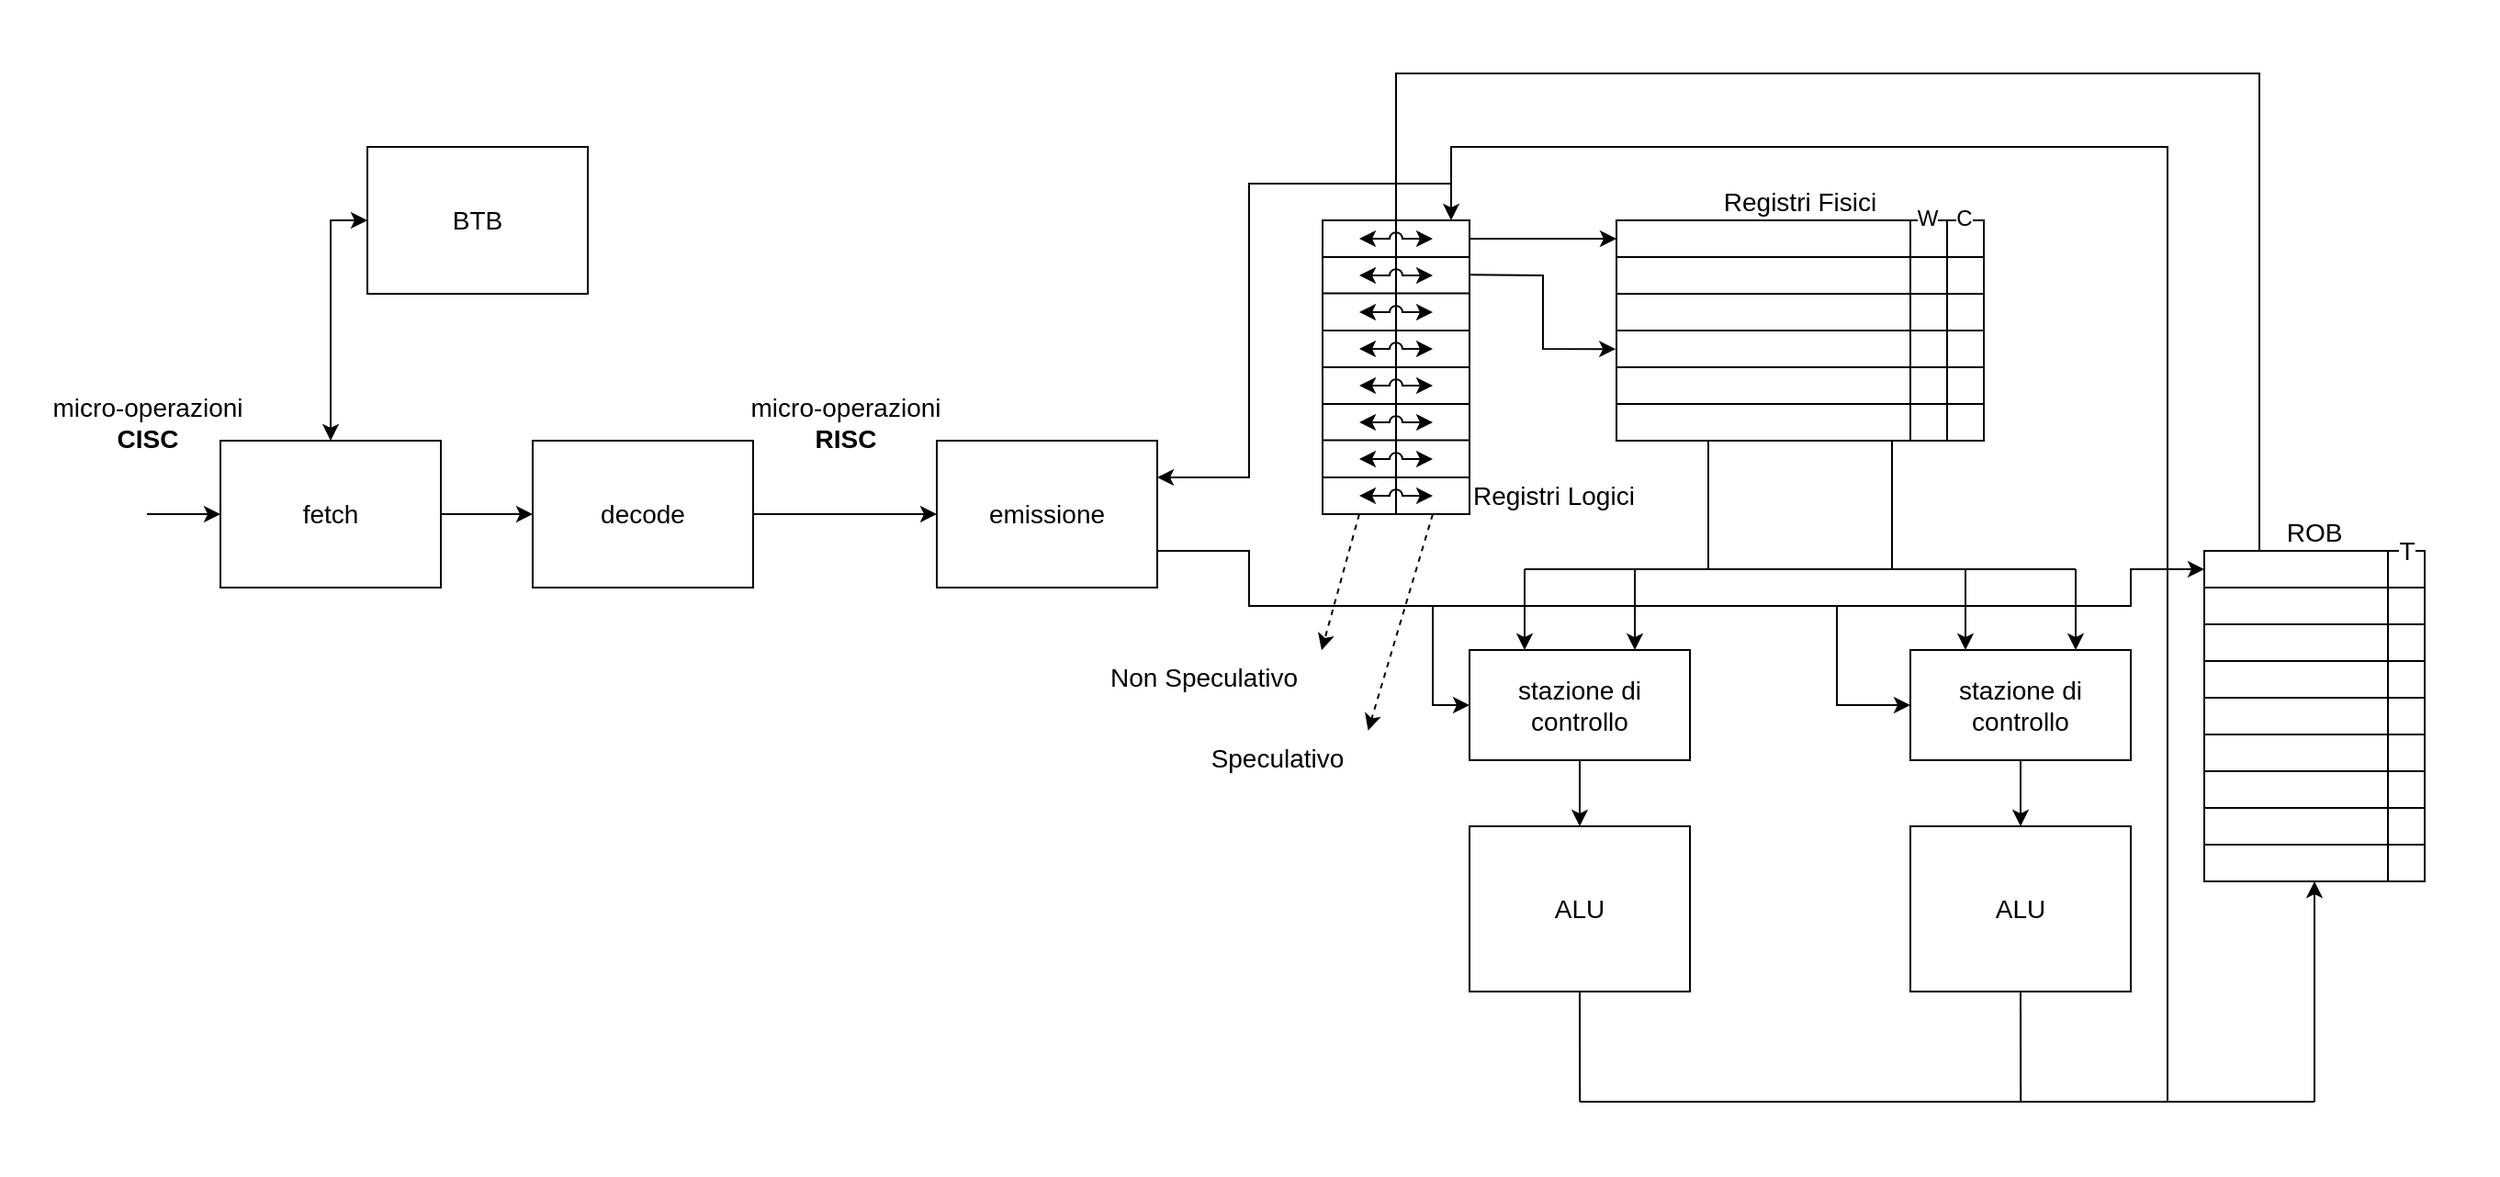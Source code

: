 <mxfile>
  <diagram id="ofdS2_Cm_0ikkypsyhua" name="Pagina-1">
    <mxGraphModel dx="928" dy="539" grid="1" gridSize="10" guides="1" tooltips="1" connect="1" arrows="1" fold="1" page="1" pageScale="1" pageWidth="1169" pageHeight="827" math="1" shadow="0" adaptiveColors="auto">
      <root>
        <mxCell id="0" />
        <mxCell id="1" parent="0" />
        <mxCell id="2" value="" style="whiteSpace=wrap;html=1;strokeColor=none;" vertex="1" parent="1">
          <mxGeometry y="80" width="1360" height="640" as="geometry" />
        </mxCell>
        <mxCell id="3" value="Registri Logici" style="group;labelPosition=right;verticalLabelPosition=middle;align=left;verticalAlign=bottom;fontSize=14;" vertex="1" connectable="0" parent="1">
          <mxGeometry x="720" y="200" width="80" height="160" as="geometry" />
        </mxCell>
        <mxCell id="4" value="" style="group;fontSize=14;" vertex="1" connectable="0" parent="3">
          <mxGeometry width="80" height="80" as="geometry" />
        </mxCell>
        <mxCell id="5" value="" style="whiteSpace=wrap;html=1;fontSize=14;" vertex="1" parent="4">
          <mxGeometry width="80" height="80" as="geometry" />
        </mxCell>
        <mxCell id="6" style="edgeStyle=none;html=1;exitX=0.5;exitY=0;exitDx=0;exitDy=0;entryX=0.5;entryY=1;entryDx=0;entryDy=0;endArrow=none;endFill=0;fontSize=14;" edge="1" parent="4" source="5" target="5">
          <mxGeometry relative="1" as="geometry" />
        </mxCell>
        <mxCell id="7" value="" style="edgeStyle=none;orthogonalLoop=1;jettySize=auto;html=1;endArrow=none;endFill=0;fontSize=14;" edge="1" parent="4">
          <mxGeometry width="80" relative="1" as="geometry">
            <mxPoint y="20" as="sourcePoint" />
            <mxPoint x="80" y="20" as="targetPoint" />
            <Array as="points" />
          </mxGeometry>
        </mxCell>
        <mxCell id="8" value="" style="edgeStyle=none;orthogonalLoop=1;jettySize=auto;html=1;endArrow=none;endFill=0;fontSize=14;" edge="1" parent="4">
          <mxGeometry width="80" relative="1" as="geometry">
            <mxPoint y="39.75" as="sourcePoint" />
            <mxPoint x="80" y="39.75" as="targetPoint" />
            <Array as="points" />
          </mxGeometry>
        </mxCell>
        <mxCell id="9" value="" style="edgeStyle=none;orthogonalLoop=1;jettySize=auto;html=1;endArrow=none;endFill=0;fontSize=14;" edge="1" parent="4">
          <mxGeometry width="80" relative="1" as="geometry">
            <mxPoint y="60" as="sourcePoint" />
            <mxPoint x="80" y="60" as="targetPoint" />
            <Array as="points" />
          </mxGeometry>
        </mxCell>
        <mxCell id="10" value="" style="group;fontSize=14;labelPosition=left;verticalLabelPosition=middle;align=right;verticalAlign=middle;" vertex="1" connectable="0" parent="3">
          <mxGeometry y="80" width="80" height="80" as="geometry" />
        </mxCell>
        <mxCell id="11" value="" style="whiteSpace=wrap;html=1;labelPosition=left;verticalLabelPosition=bottom;align=right;verticalAlign=top;fontSize=14;" vertex="1" parent="10">
          <mxGeometry width="80" height="80" as="geometry" />
        </mxCell>
        <mxCell id="12" style="edgeStyle=none;html=1;exitX=0.5;exitY=0;exitDx=0;exitDy=0;entryX=0.5;entryY=1;entryDx=0;entryDy=0;endArrow=none;endFill=0;fontSize=14;" edge="1" parent="10" source="11" target="11">
          <mxGeometry relative="1" as="geometry" />
        </mxCell>
        <mxCell id="13" value="" style="group;fontSize=14;" vertex="1" connectable="0" parent="10">
          <mxGeometry x="20" y="-70" width="40" height="140" as="geometry" />
        </mxCell>
        <mxCell id="14" value="" style="group;fontSize=14;" vertex="1" connectable="0" parent="13">
          <mxGeometry y="80" width="40" height="60" as="geometry" />
        </mxCell>
        <mxCell id="15" value="" style="edgeStyle=none;orthogonalLoop=1;jettySize=auto;html=1;jumpStyle=arc;jumpSize=7;startArrow=classic;startFill=1;endArrow=classic;endFill=1;fontSize=14;" edge="1" parent="14">
          <mxGeometry width="80" relative="1" as="geometry">
            <mxPoint x="40" as="sourcePoint" />
            <mxPoint as="targetPoint" />
            <Array as="points" />
          </mxGeometry>
        </mxCell>
        <mxCell id="16" value="" style="edgeStyle=none;orthogonalLoop=1;jettySize=auto;html=1;jumpStyle=arc;jumpSize=7;startArrow=classic;startFill=1;endArrow=classic;endFill=1;fontSize=14;" edge="1" parent="14">
          <mxGeometry width="80" relative="1" as="geometry">
            <mxPoint x="40" y="20" as="sourcePoint" />
            <mxPoint y="20" as="targetPoint" />
            <Array as="points" />
          </mxGeometry>
        </mxCell>
        <mxCell id="17" value="" style="edgeStyle=none;orthogonalLoop=1;jettySize=auto;html=1;jumpStyle=arc;jumpSize=7;startArrow=classic;startFill=1;endArrow=classic;endFill=1;fontSize=14;" edge="1" parent="14">
          <mxGeometry width="80" relative="1" as="geometry">
            <mxPoint x="40" y="40" as="sourcePoint" />
            <mxPoint y="40" as="targetPoint" />
            <Array as="points" />
          </mxGeometry>
        </mxCell>
        <mxCell id="18" value="" style="edgeStyle=none;orthogonalLoop=1;jettySize=auto;html=1;jumpStyle=arc;jumpSize=7;startArrow=classic;startFill=1;endArrow=classic;endFill=1;fontSize=14;" edge="1" parent="14">
          <mxGeometry width="80" relative="1" as="geometry">
            <mxPoint x="40" y="60" as="sourcePoint" />
            <mxPoint y="60" as="targetPoint" />
            <Array as="points" />
          </mxGeometry>
        </mxCell>
        <mxCell id="19" value="" style="group;fontSize=14;" vertex="1" connectable="0" parent="13">
          <mxGeometry width="40" height="60" as="geometry" />
        </mxCell>
        <mxCell id="20" value="" style="edgeStyle=none;orthogonalLoop=1;jettySize=auto;html=1;jumpStyle=arc;jumpSize=7;startArrow=classic;startFill=1;endArrow=classic;endFill=1;fontSize=14;" edge="1" parent="19">
          <mxGeometry width="80" relative="1" as="geometry">
            <mxPoint x="40" as="sourcePoint" />
            <mxPoint as="targetPoint" />
            <Array as="points" />
          </mxGeometry>
        </mxCell>
        <mxCell id="21" value="" style="edgeStyle=none;orthogonalLoop=1;jettySize=auto;html=1;jumpStyle=arc;jumpSize=7;startArrow=classic;startFill=1;endArrow=classic;endFill=1;fontSize=14;" edge="1" parent="19">
          <mxGeometry width="80" relative="1" as="geometry">
            <mxPoint x="40" y="20" as="sourcePoint" />
            <mxPoint y="20" as="targetPoint" />
            <Array as="points" />
          </mxGeometry>
        </mxCell>
        <mxCell id="22" value="" style="edgeStyle=none;orthogonalLoop=1;jettySize=auto;html=1;jumpStyle=arc;jumpSize=7;startArrow=classic;startFill=1;endArrow=classic;endFill=1;fontSize=14;" edge="1" parent="19">
          <mxGeometry width="80" relative="1" as="geometry">
            <mxPoint x="40" y="40" as="sourcePoint" />
            <mxPoint y="40" as="targetPoint" />
            <Array as="points" />
          </mxGeometry>
        </mxCell>
        <mxCell id="23" value="" style="edgeStyle=none;orthogonalLoop=1;jettySize=auto;html=1;jumpStyle=arc;jumpSize=7;startArrow=classic;startFill=1;endArrow=classic;endFill=1;fontSize=14;" edge="1" parent="19">
          <mxGeometry width="80" relative="1" as="geometry">
            <mxPoint x="40" y="60" as="sourcePoint" />
            <mxPoint y="60" as="targetPoint" />
            <Array as="points" />
          </mxGeometry>
        </mxCell>
        <mxCell id="24" value="" style="edgeStyle=none;orthogonalLoop=1;jettySize=auto;html=1;endArrow=none;endFill=0;fontSize=14;" edge="1" parent="10">
          <mxGeometry width="80" relative="1" as="geometry">
            <mxPoint y="20" as="sourcePoint" />
            <mxPoint x="80" y="20" as="targetPoint" />
            <Array as="points" />
          </mxGeometry>
        </mxCell>
        <mxCell id="25" value="" style="edgeStyle=none;orthogonalLoop=1;jettySize=auto;html=1;endArrow=none;endFill=0;fontSize=14;" edge="1" parent="10">
          <mxGeometry width="80" relative="1" as="geometry">
            <mxPoint y="39.75" as="sourcePoint" />
            <mxPoint x="80" y="39.75" as="targetPoint" />
            <Array as="points" />
          </mxGeometry>
        </mxCell>
        <mxCell id="26" value="" style="edgeStyle=none;orthogonalLoop=1;jettySize=auto;html=1;endArrow=none;endFill=0;fontSize=14;" edge="1" parent="10">
          <mxGeometry width="80" relative="1" as="geometry">
            <mxPoint y="60" as="sourcePoint" />
            <mxPoint x="80" y="60" as="targetPoint" />
            <Array as="points" />
          </mxGeometry>
        </mxCell>
        <mxCell id="27" value="Registri Fisici" style="group;labelPosition=center;verticalLabelPosition=top;align=center;verticalAlign=bottom;fontSize=14;" vertex="1" connectable="0" parent="1">
          <mxGeometry x="880" y="200" width="200" height="120" as="geometry" />
        </mxCell>
        <mxCell id="28" value="" style="whiteSpace=wrap;html=1;fontSize=14;" vertex="1" parent="27">
          <mxGeometry width="200" height="40" as="geometry" />
        </mxCell>
        <mxCell id="29" style="edgeStyle=none;html=1;exitX=0;exitY=0.5;exitDx=0;exitDy=0;entryX=1;entryY=0.5;entryDx=0;entryDy=0;endArrow=none;endFill=0;fontSize=14;" edge="1" parent="27" source="28" target="28">
          <mxGeometry relative="1" as="geometry" />
        </mxCell>
        <mxCell id="30" value="" style="whiteSpace=wrap;html=1;fontSize=14;" vertex="1" parent="27">
          <mxGeometry y="40" width="200" height="80" as="geometry" />
        </mxCell>
        <mxCell id="31" value="" style="edgeStyle=none;orthogonalLoop=1;jettySize=auto;html=1;endArrow=none;endFill=0;entryX=1;entryY=0.25;entryDx=0;entryDy=0;exitX=0;exitY=0.25;exitDx=0;exitDy=0;fontSize=14;" edge="1" parent="27" source="30" target="30">
          <mxGeometry width="80" relative="1" as="geometry">
            <mxPoint y="40" as="sourcePoint" />
            <mxPoint x="78.947" y="40" as="targetPoint" />
            <Array as="points" />
          </mxGeometry>
        </mxCell>
        <mxCell id="32" value="" style="edgeStyle=none;orthogonalLoop=1;jettySize=auto;html=1;endArrow=none;endFill=0;entryX=1;entryY=0.5;entryDx=0;entryDy=0;exitX=0;exitY=0.5;exitDx=0;exitDy=0;fontSize=14;" edge="1" parent="27" source="30" target="30">
          <mxGeometry width="80" relative="1" as="geometry">
            <mxPoint y="59.5" as="sourcePoint" />
            <mxPoint x="200" y="59.5" as="targetPoint" />
            <Array as="points" />
          </mxGeometry>
        </mxCell>
        <mxCell id="33" value="" style="edgeStyle=none;orthogonalLoop=1;jettySize=auto;html=1;endArrow=none;endFill=0;entryX=1;entryY=0.75;entryDx=0;entryDy=0;exitX=0;exitY=0.75;exitDx=0;exitDy=0;fontSize=14;" edge="1" parent="27" source="30" target="30">
          <mxGeometry width="80" relative="1" as="geometry">
            <mxPoint x="21.053" y="50" as="sourcePoint" />
            <mxPoint x="221.053" y="50" as="targetPoint" />
            <Array as="points" />
          </mxGeometry>
        </mxCell>
        <mxCell id="87" value="" style="edgeStyle=none;orthogonalLoop=1;jettySize=auto;html=1;endArrow=none;endFill=0;" edge="1" parent="27">
          <mxGeometry width="80" relative="1" as="geometry">
            <mxPoint x="180" as="sourcePoint" />
            <mxPoint x="180" y="120" as="targetPoint" />
            <Array as="points" />
          </mxGeometry>
        </mxCell>
        <mxCell id="88" value="" style="edgeStyle=none;orthogonalLoop=1;jettySize=auto;html=1;endArrow=none;endFill=0;" edge="1" parent="27">
          <mxGeometry width="80" relative="1" as="geometry">
            <mxPoint x="160" as="sourcePoint" />
            <mxPoint x="160" y="120" as="targetPoint" />
            <Array as="points" />
          </mxGeometry>
        </mxCell>
        <mxCell id="34" style="edgeStyle=none;html=1;exitX=1;exitY=0.5;exitDx=0;exitDy=0;entryX=0;entryY=0.5;entryDx=0;entryDy=0;fontSize=14;" edge="1" parent="1" source="36" target="38">
          <mxGeometry relative="1" as="geometry" />
        </mxCell>
        <mxCell id="35" style="edgeStyle=none;html=1;exitX=0.5;exitY=0;exitDx=0;exitDy=0;entryX=0;entryY=0.5;entryDx=0;entryDy=0;startArrow=classic;startFill=1;rounded=0;curved=0;fontSize=14;" edge="1" parent="1" source="36" target="39">
          <mxGeometry relative="1" as="geometry">
            <Array as="points">
              <mxPoint x="180" y="200" />
            </Array>
          </mxGeometry>
        </mxCell>
        <mxCell id="36" value="fetch" style="whiteSpace=wrap;html=1;fontSize=14;" vertex="1" parent="1">
          <mxGeometry x="120" y="320" width="120" height="80" as="geometry" />
        </mxCell>
        <mxCell id="37" value="micro-operazioni&lt;div&gt;&lt;b&gt;RISC&lt;/b&gt;&lt;/div&gt;" style="edgeStyle=none;html=1;exitX=1;exitY=0.5;exitDx=0;exitDy=0;entryX=0;entryY=0.5;entryDx=0;entryDy=0;fontSize=14;" edge="1" parent="1" source="38" target="43">
          <mxGeometry y="50" relative="1" as="geometry">
            <mxPoint as="offset" />
          </mxGeometry>
        </mxCell>
        <mxCell id="38" value="decode" style="whiteSpace=wrap;html=1;fontSize=14;" vertex="1" parent="1">
          <mxGeometry x="290" y="320" width="120" height="80" as="geometry" />
        </mxCell>
        <mxCell id="39" value="BTB" style="whiteSpace=wrap;html=1;fontSize=14;" vertex="1" parent="1">
          <mxGeometry x="200" y="160" width="120" height="80" as="geometry" />
        </mxCell>
        <mxCell id="40" style="edgeStyle=none;html=1;exitX=0.25;exitY=1;exitDx=0;exitDy=0;endArrow=none;endFill=0;fontSize=14;" edge="1" parent="1" source="30">
          <mxGeometry relative="1" as="geometry">
            <mxPoint x="930" y="390" as="targetPoint" />
          </mxGeometry>
        </mxCell>
        <mxCell id="41" style="edgeStyle=none;html=1;exitX=0.75;exitY=1;exitDx=0;exitDy=0;endArrow=none;endFill=0;fontSize=14;" edge="1" parent="1" source="30">
          <mxGeometry relative="1" as="geometry">
            <mxPoint x="1030" y="390" as="targetPoint" />
          </mxGeometry>
        </mxCell>
        <mxCell id="42" style="edgeStyle=none;html=1;rounded=0;curved=0;startArrow=classic;startFill=1;exitX=1;exitY=0.25;exitDx=0;exitDy=0;endArrow=none;endFill=0;fontSize=14;" edge="1" parent="1" source="43">
          <mxGeometry relative="1" as="geometry">
            <mxPoint x="660" y="330" as="sourcePoint" />
            <mxPoint x="790" y="180" as="targetPoint" />
            <Array as="points">
              <mxPoint x="680" y="340" />
              <mxPoint x="680" y="180" />
            </Array>
          </mxGeometry>
        </mxCell>
        <mxCell id="43" value="emissione" style="whiteSpace=wrap;html=1;fontSize=14;" vertex="1" parent="1">
          <mxGeometry x="510" y="320" width="120" height="80" as="geometry" />
        </mxCell>
        <mxCell id="44" value="Speculativo" style="text;html=1;align=center;verticalAlign=middle;resizable=0;points=[];autosize=1;strokeColor=none;fillColor=none;fontSize=14;" vertex="1" parent="1">
          <mxGeometry x="645" y="478" width="100" height="30" as="geometry" />
        </mxCell>
        <mxCell id="45" value="Non Speculativo" style="text;html=1;align=center;verticalAlign=middle;resizable=0;points=[];autosize=1;strokeColor=none;fillColor=none;fontSize=14;" vertex="1" parent="1">
          <mxGeometry x="590" y="434" width="130" height="30" as="geometry" />
        </mxCell>
        <mxCell id="46" value="" style="edgeStyle=none;orthogonalLoop=1;jettySize=auto;html=1;entryX=0.996;entryY=0.004;entryDx=0;entryDy=0;entryPerimeter=0;exitX=0.25;exitY=1;exitDx=0;exitDy=0;dashed=1;strokeWidth=1;fontSize=14;" edge="1" parent="1" source="11" target="45">
          <mxGeometry width="80" relative="1" as="geometry">
            <mxPoint x="710" y="170" as="sourcePoint" />
            <mxPoint x="790" y="170" as="targetPoint" />
            <Array as="points" />
          </mxGeometry>
        </mxCell>
        <mxCell id="47" value="" style="edgeStyle=none;orthogonalLoop=1;jettySize=auto;html=1;exitX=0.75;exitY=1;exitDx=0;exitDy=0;entryX=0.998;entryY=-0.005;entryDx=0;entryDy=0;entryPerimeter=0;dashed=1;strokeWidth=1;fontSize=14;" edge="1" parent="1" source="11" target="44">
          <mxGeometry width="80" relative="1" as="geometry">
            <mxPoint x="790" y="180" as="sourcePoint" />
            <mxPoint x="870" y="180" as="targetPoint" />
            <Array as="points" />
          </mxGeometry>
        </mxCell>
        <mxCell id="48" value="" style="edgeStyle=none;orthogonalLoop=1;jettySize=auto;html=1;entryX=0;entryY=0.25;entryDx=0;entryDy=0;fontSize=14;" edge="1" parent="1" target="28">
          <mxGeometry width="80" relative="1" as="geometry">
            <mxPoint x="800" y="210" as="sourcePoint" />
            <mxPoint x="910" y="240" as="targetPoint" />
            <Array as="points" />
          </mxGeometry>
        </mxCell>
        <mxCell id="49" value="" style="edgeStyle=none;orthogonalLoop=1;jettySize=auto;html=1;exitX=1.007;exitY=0.371;exitDx=0;exitDy=0;exitPerimeter=0;entryX=-0.002;entryY=0.376;entryDx=0;entryDy=0;entryPerimeter=0;rounded=0;curved=0;fontSize=14;" edge="1" parent="1" source="5" target="30">
          <mxGeometry width="80" relative="1" as="geometry">
            <mxPoint x="830" y="230" as="sourcePoint" />
            <mxPoint x="910" y="230" as="targetPoint" />
            <Array as="points">
              <mxPoint x="840" y="230" />
              <mxPoint x="840" y="270" />
            </Array>
          </mxGeometry>
        </mxCell>
        <mxCell id="50" style="edgeStyle=none;html=1;exitX=0.5;exitY=1;exitDx=0;exitDy=0;entryX=0.5;entryY=0;entryDx=0;entryDy=0;fontSize=14;" edge="1" parent="1" source="51" target="53">
          <mxGeometry relative="1" as="geometry" />
        </mxCell>
        <mxCell id="51" value="stazione di&lt;div&gt;controllo&lt;/div&gt;" style="whiteSpace=wrap;html=1;fontSize=14;" vertex="1" parent="1">
          <mxGeometry x="800" y="434" width="120" height="60" as="geometry" />
        </mxCell>
        <mxCell id="52" style="edgeStyle=none;html=1;exitX=0.5;exitY=1;exitDx=0;exitDy=0;endArrow=none;endFill=0;fontSize=14;" edge="1" parent="1" source="53">
          <mxGeometry relative="1" as="geometry">
            <mxPoint x="860.095" y="680" as="targetPoint" />
          </mxGeometry>
        </mxCell>
        <mxCell id="53" value="ALU" style="whiteSpace=wrap;html=1;fontSize=14;" vertex="1" parent="1">
          <mxGeometry x="800" y="530" width="120" height="90" as="geometry" />
        </mxCell>
        <mxCell id="54" value="" style="edgeStyle=none;orthogonalLoop=1;jettySize=auto;html=1;endArrow=none;endFill=0;fontSize=14;" edge="1" parent="1">
          <mxGeometry width="80" relative="1" as="geometry">
            <mxPoint x="830" y="390" as="sourcePoint" />
            <mxPoint x="1130" y="390" as="targetPoint" />
            <Array as="points" />
          </mxGeometry>
        </mxCell>
        <mxCell id="55" style="edgeStyle=none;html=1;exitX=0.5;exitY=1;exitDx=0;exitDy=0;entryX=0.5;entryY=0;entryDx=0;entryDy=0;fontSize=14;" edge="1" parent="1" source="56" target="58">
          <mxGeometry relative="1" as="geometry" />
        </mxCell>
        <mxCell id="56" value="stazione di&lt;div&gt;controllo&lt;/div&gt;" style="whiteSpace=wrap;html=1;fontSize=14;" vertex="1" parent="1">
          <mxGeometry x="1040" y="434" width="120" height="60" as="geometry" />
        </mxCell>
        <mxCell id="57" style="edgeStyle=none;html=1;exitX=0.5;exitY=1;exitDx=0;exitDy=0;endArrow=none;endFill=0;fontSize=14;" edge="1" parent="1" source="58">
          <mxGeometry relative="1" as="geometry">
            <mxPoint x="1100.095" y="680" as="targetPoint" />
          </mxGeometry>
        </mxCell>
        <mxCell id="58" value="ALU" style="whiteSpace=wrap;html=1;fontSize=14;" vertex="1" parent="1">
          <mxGeometry x="1040" y="530" width="120" height="90" as="geometry" />
        </mxCell>
        <mxCell id="59" value="" style="edgeStyle=none;orthogonalLoop=1;jettySize=auto;html=1;entryX=0.25;entryY=0;entryDx=0;entryDy=0;fontSize=14;" edge="1" parent="1" target="51">
          <mxGeometry width="80" relative="1" as="geometry">
            <mxPoint x="830" y="390" as="sourcePoint" />
            <mxPoint x="940" y="400" as="targetPoint" />
            <Array as="points" />
          </mxGeometry>
        </mxCell>
        <mxCell id="60" value="" style="edgeStyle=none;orthogonalLoop=1;jettySize=auto;html=1;entryX=0.75;entryY=0;entryDx=0;entryDy=0;fontSize=14;" edge="1" parent="1" target="51">
          <mxGeometry width="80" relative="1" as="geometry">
            <mxPoint x="890" y="390" as="sourcePoint" />
            <mxPoint x="1010" y="380" as="targetPoint" />
            <Array as="points" />
          </mxGeometry>
        </mxCell>
        <mxCell id="61" value="" style="edgeStyle=none;orthogonalLoop=1;jettySize=auto;html=1;entryX=0.25;entryY=0;entryDx=0;entryDy=0;fontSize=14;" edge="1" parent="1" target="56">
          <mxGeometry width="80" relative="1" as="geometry">
            <mxPoint x="1070" y="390" as="sourcePoint" />
            <mxPoint x="1030" y="430" as="targetPoint" />
            <Array as="points" />
          </mxGeometry>
        </mxCell>
        <mxCell id="62" value="" style="edgeStyle=none;orthogonalLoop=1;jettySize=auto;html=1;entryX=0.75;entryY=0;entryDx=0;entryDy=0;fontSize=14;" edge="1" parent="1" target="56">
          <mxGeometry width="80" relative="1" as="geometry">
            <mxPoint x="1130" y="390" as="sourcePoint" />
            <mxPoint x="1110" y="410" as="targetPoint" />
            <Array as="points" />
          </mxGeometry>
        </mxCell>
        <mxCell id="63" value="" style="edgeStyle=none;orthogonalLoop=1;jettySize=auto;html=1;rounded=0;curved=0;endArrow=none;endFill=0;fontSize=14;" edge="1" parent="1">
          <mxGeometry width="80" relative="1" as="geometry">
            <mxPoint x="860" y="680" as="sourcePoint" />
            <mxPoint x="1260" y="680" as="targetPoint" />
            <Array as="points" />
          </mxGeometry>
        </mxCell>
        <mxCell id="64" value="" style="edgeStyle=none;orthogonalLoop=1;jettySize=auto;html=1;entryX=0.5;entryY=1;entryDx=0;entryDy=0;fontSize=14;" edge="1" parent="1" target="74">
          <mxGeometry width="80" relative="1" as="geometry">
            <mxPoint x="1260" y="680" as="sourcePoint" />
            <mxPoint x="1340" y="640" as="targetPoint" />
            <Array as="points" />
          </mxGeometry>
        </mxCell>
        <mxCell id="65" value="ROB" style="group;labelPosition=center;verticalLabelPosition=top;align=center;verticalAlign=bottom;fontSize=14;" vertex="1" connectable="0" parent="1">
          <mxGeometry x="1200" y="380" width="120" height="180" as="geometry" />
        </mxCell>
        <mxCell id="66" value="" style="whiteSpace=wrap;html=1;fontSize=14;" vertex="1" parent="65">
          <mxGeometry width="120" height="20" as="geometry" />
        </mxCell>
        <mxCell id="67" value="" style="group;fontSize=14;" vertex="1" connectable="0" parent="65">
          <mxGeometry y="20" width="120" height="160" as="geometry" />
        </mxCell>
        <mxCell id="68" value="" style="group;fontSize=14;" vertex="1" connectable="0" parent="67">
          <mxGeometry width="120" height="80" as="geometry" />
        </mxCell>
        <mxCell id="69" value="" style="whiteSpace=wrap;html=1;labelPosition=center;verticalLabelPosition=top;align=center;verticalAlign=bottom;fontSize=14;" vertex="1" parent="68">
          <mxGeometry width="120" height="80" as="geometry" />
        </mxCell>
        <mxCell id="70" style="edgeStyle=none;html=1;exitX=0;exitY=0.25;exitDx=0;exitDy=0;entryX=1;entryY=0.25;entryDx=0;entryDy=0;endArrow=none;endFill=0;fontSize=14;" edge="1" parent="68" source="69" target="69">
          <mxGeometry relative="1" as="geometry" />
        </mxCell>
        <mxCell id="71" style="edgeStyle=none;html=1;exitX=0;exitY=0.5;exitDx=0;exitDy=0;entryX=1;entryY=0.5;entryDx=0;entryDy=0;endArrow=none;endFill=0;fontSize=14;" edge="1" parent="68" source="69" target="69">
          <mxGeometry relative="1" as="geometry" />
        </mxCell>
        <mxCell id="72" style="edgeStyle=none;html=1;exitX=0;exitY=0.75;exitDx=0;exitDy=0;entryX=1;entryY=0.75;entryDx=0;entryDy=0;endArrow=none;endFill=0;fontSize=14;" edge="1" parent="68" source="69" target="69">
          <mxGeometry relative="1" as="geometry" />
        </mxCell>
        <mxCell id="73" value="" style="group;fontSize=14;" vertex="1" connectable="0" parent="67">
          <mxGeometry y="80" width="120" height="80" as="geometry" />
        </mxCell>
        <mxCell id="74" value="" style="whiteSpace=wrap;html=1;labelPosition=center;verticalLabelPosition=top;align=center;verticalAlign=bottom;fontSize=14;" vertex="1" parent="73">
          <mxGeometry width="120" height="80" as="geometry" />
        </mxCell>
        <mxCell id="75" style="edgeStyle=none;html=1;exitX=0;exitY=0.25;exitDx=0;exitDy=0;entryX=1;entryY=0.25;entryDx=0;entryDy=0;endArrow=none;endFill=0;fontSize=14;" edge="1" parent="73" source="74" target="74">
          <mxGeometry relative="1" as="geometry" />
        </mxCell>
        <mxCell id="76" style="edgeStyle=none;html=1;exitX=0;exitY=0.5;exitDx=0;exitDy=0;entryX=1;entryY=0.5;entryDx=0;entryDy=0;endArrow=none;endFill=0;fontSize=14;" edge="1" parent="73" source="74" target="74">
          <mxGeometry relative="1" as="geometry" />
        </mxCell>
        <mxCell id="77" style="edgeStyle=none;html=1;exitX=0;exitY=0.75;exitDx=0;exitDy=0;entryX=1;entryY=0.75;entryDx=0;entryDy=0;endArrow=none;endFill=0;fontSize=14;" edge="1" parent="73" source="74" target="74">
          <mxGeometry relative="1" as="geometry" />
        </mxCell>
        <mxCell id="78" value="T" style="edgeStyle=none;orthogonalLoop=1;jettySize=auto;html=1;endArrow=none;endFill=0;labelPosition=center;verticalLabelPosition=middle;align=center;verticalAlign=middle;fontSize=14;" edge="1" parent="73">
          <mxGeometry x="-1" y="10" width="80" relative="1" as="geometry">
            <mxPoint x="100" y="-100" as="sourcePoint" />
            <mxPoint x="100" y="80" as="targetPoint" />
            <Array as="points" />
            <mxPoint as="offset" />
          </mxGeometry>
        </mxCell>
        <mxCell id="79" style="edgeStyle=none;html=1;exitX=0.25;exitY=0;exitDx=0;exitDy=0;rounded=0;curved=0;endArrow=none;endFill=0;jumpStyle=none;fontSize=14;" edge="1" parent="1" source="66">
          <mxGeometry relative="1" as="geometry">
            <mxPoint x="760" y="200" as="targetPoint" />
            <mxPoint x="1230" y="370" as="sourcePoint" />
            <Array as="points">
              <mxPoint x="1230" y="120" />
              <mxPoint x="760" y="120" />
            </Array>
          </mxGeometry>
        </mxCell>
        <mxCell id="80" value="" style="edgeStyle=none;orthogonalLoop=1;jettySize=auto;html=1;rounded=0;curved=0;exitX=1;exitY=0.75;exitDx=0;exitDy=0;entryX=0;entryY=0.5;entryDx=0;entryDy=0;fontSize=14;" edge="1" parent="1" source="43" target="56">
          <mxGeometry width="80" relative="1" as="geometry">
            <mxPoint x="680" y="380" as="sourcePoint" />
            <mxPoint x="800" y="410" as="targetPoint" />
            <Array as="points">
              <mxPoint x="680" y="380" />
              <mxPoint x="680" y="410" />
              <mxPoint x="1000" y="410" />
              <mxPoint x="1000" y="464" />
            </Array>
          </mxGeometry>
        </mxCell>
        <mxCell id="81" style="edgeStyle=none;html=1;rounded=0;curved=0;jumpStyle=gap;fontSize=14;" edge="1" parent="1">
          <mxGeometry relative="1" as="geometry">
            <mxPoint x="790" y="200" as="targetPoint" />
            <mxPoint x="1180" y="680" as="sourcePoint" />
            <Array as="points">
              <mxPoint x="1180" y="410" />
              <mxPoint x="1180" y="160" />
              <mxPoint x="790" y="160" />
            </Array>
          </mxGeometry>
        </mxCell>
        <mxCell id="82" value="micro-operazioni&lt;div&gt;&lt;b&gt;CISC&lt;/b&gt;&lt;/div&gt;" style="edgeStyle=none;orthogonalLoop=1;jettySize=auto;html=1;entryX=0;entryY=0.5;entryDx=0;entryDy=0;labelBackgroundColor=none;fontSize=14;" edge="1" parent="1" target="36">
          <mxGeometry x="-1" y="50" width="80" relative="1" as="geometry">
            <mxPoint x="80" y="360" as="sourcePoint" />
            <mxPoint x="160" y="350" as="targetPoint" />
            <Array as="points" />
            <mxPoint as="offset" />
          </mxGeometry>
        </mxCell>
        <mxCell id="83" value="" style="edgeStyle=none;orthogonalLoop=1;jettySize=auto;html=1;entryX=0;entryY=0.5;entryDx=0;entryDy=0;rounded=0;curved=0;fontSize=14;" edge="1" parent="1" target="51">
          <mxGeometry width="80" relative="1" as="geometry">
            <mxPoint x="780" y="410" as="sourcePoint" />
            <mxPoint x="850" y="420" as="targetPoint" />
            <Array as="points">
              <mxPoint x="780" y="464" />
            </Array>
          </mxGeometry>
        </mxCell>
        <mxCell id="84" value="" style="edgeStyle=none;orthogonalLoop=1;jettySize=auto;html=1;entryX=0;entryY=0.5;entryDx=0;entryDy=0;rounded=0;curved=0;fontSize=14;" edge="1" parent="1" target="66">
          <mxGeometry width="80" relative="1" as="geometry">
            <mxPoint x="1000" y="410" as="sourcePoint" />
            <mxPoint x="1080" y="410" as="targetPoint" />
            <Array as="points">
              <mxPoint x="1160" y="410" />
              <mxPoint x="1160" y="390" />
            </Array>
          </mxGeometry>
        </mxCell>
        <mxCell id="90" value="C" style="text;html=1;align=center;verticalAlign=middle;resizable=0;points=[];autosize=1;strokeColor=none;fillColor=none;labelBackgroundColor=default;" vertex="1" parent="1">
          <mxGeometry x="1054" y="184" width="30" height="30" as="geometry" />
        </mxCell>
        <mxCell id="91" value="W" style="text;html=1;align=center;verticalAlign=middle;resizable=0;points=[];autosize=1;strokeColor=none;fillColor=none;labelBackgroundColor=default;" vertex="1" parent="1">
          <mxGeometry x="1034" y="184" width="30" height="30" as="geometry" />
        </mxCell>
      </root>
    </mxGraphModel>
  </diagram>
</mxfile>
